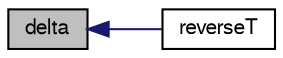 digraph "delta"
{
  bgcolor="transparent";
  edge [fontname="FreeSans",fontsize="10",labelfontname="FreeSans",labelfontsize="10"];
  node [fontname="FreeSans",fontsize="10",shape=record];
  rankdir="LR";
  Node232 [label="delta",height=0.2,width=0.4,color="black", fillcolor="grey75", style="filled", fontcolor="black"];
  Node232 -> Node233 [dir="back",color="midnightblue",fontsize="10",style="solid",fontname="FreeSans"];
  Node233 [label="reverseT",height=0.2,width=0.4,color="black",URL="$a22826.html#a3b6ef41753c72a78fb451b2a4327c899",tooltip="Return neighbour-cell transformation tensor. "];
}
